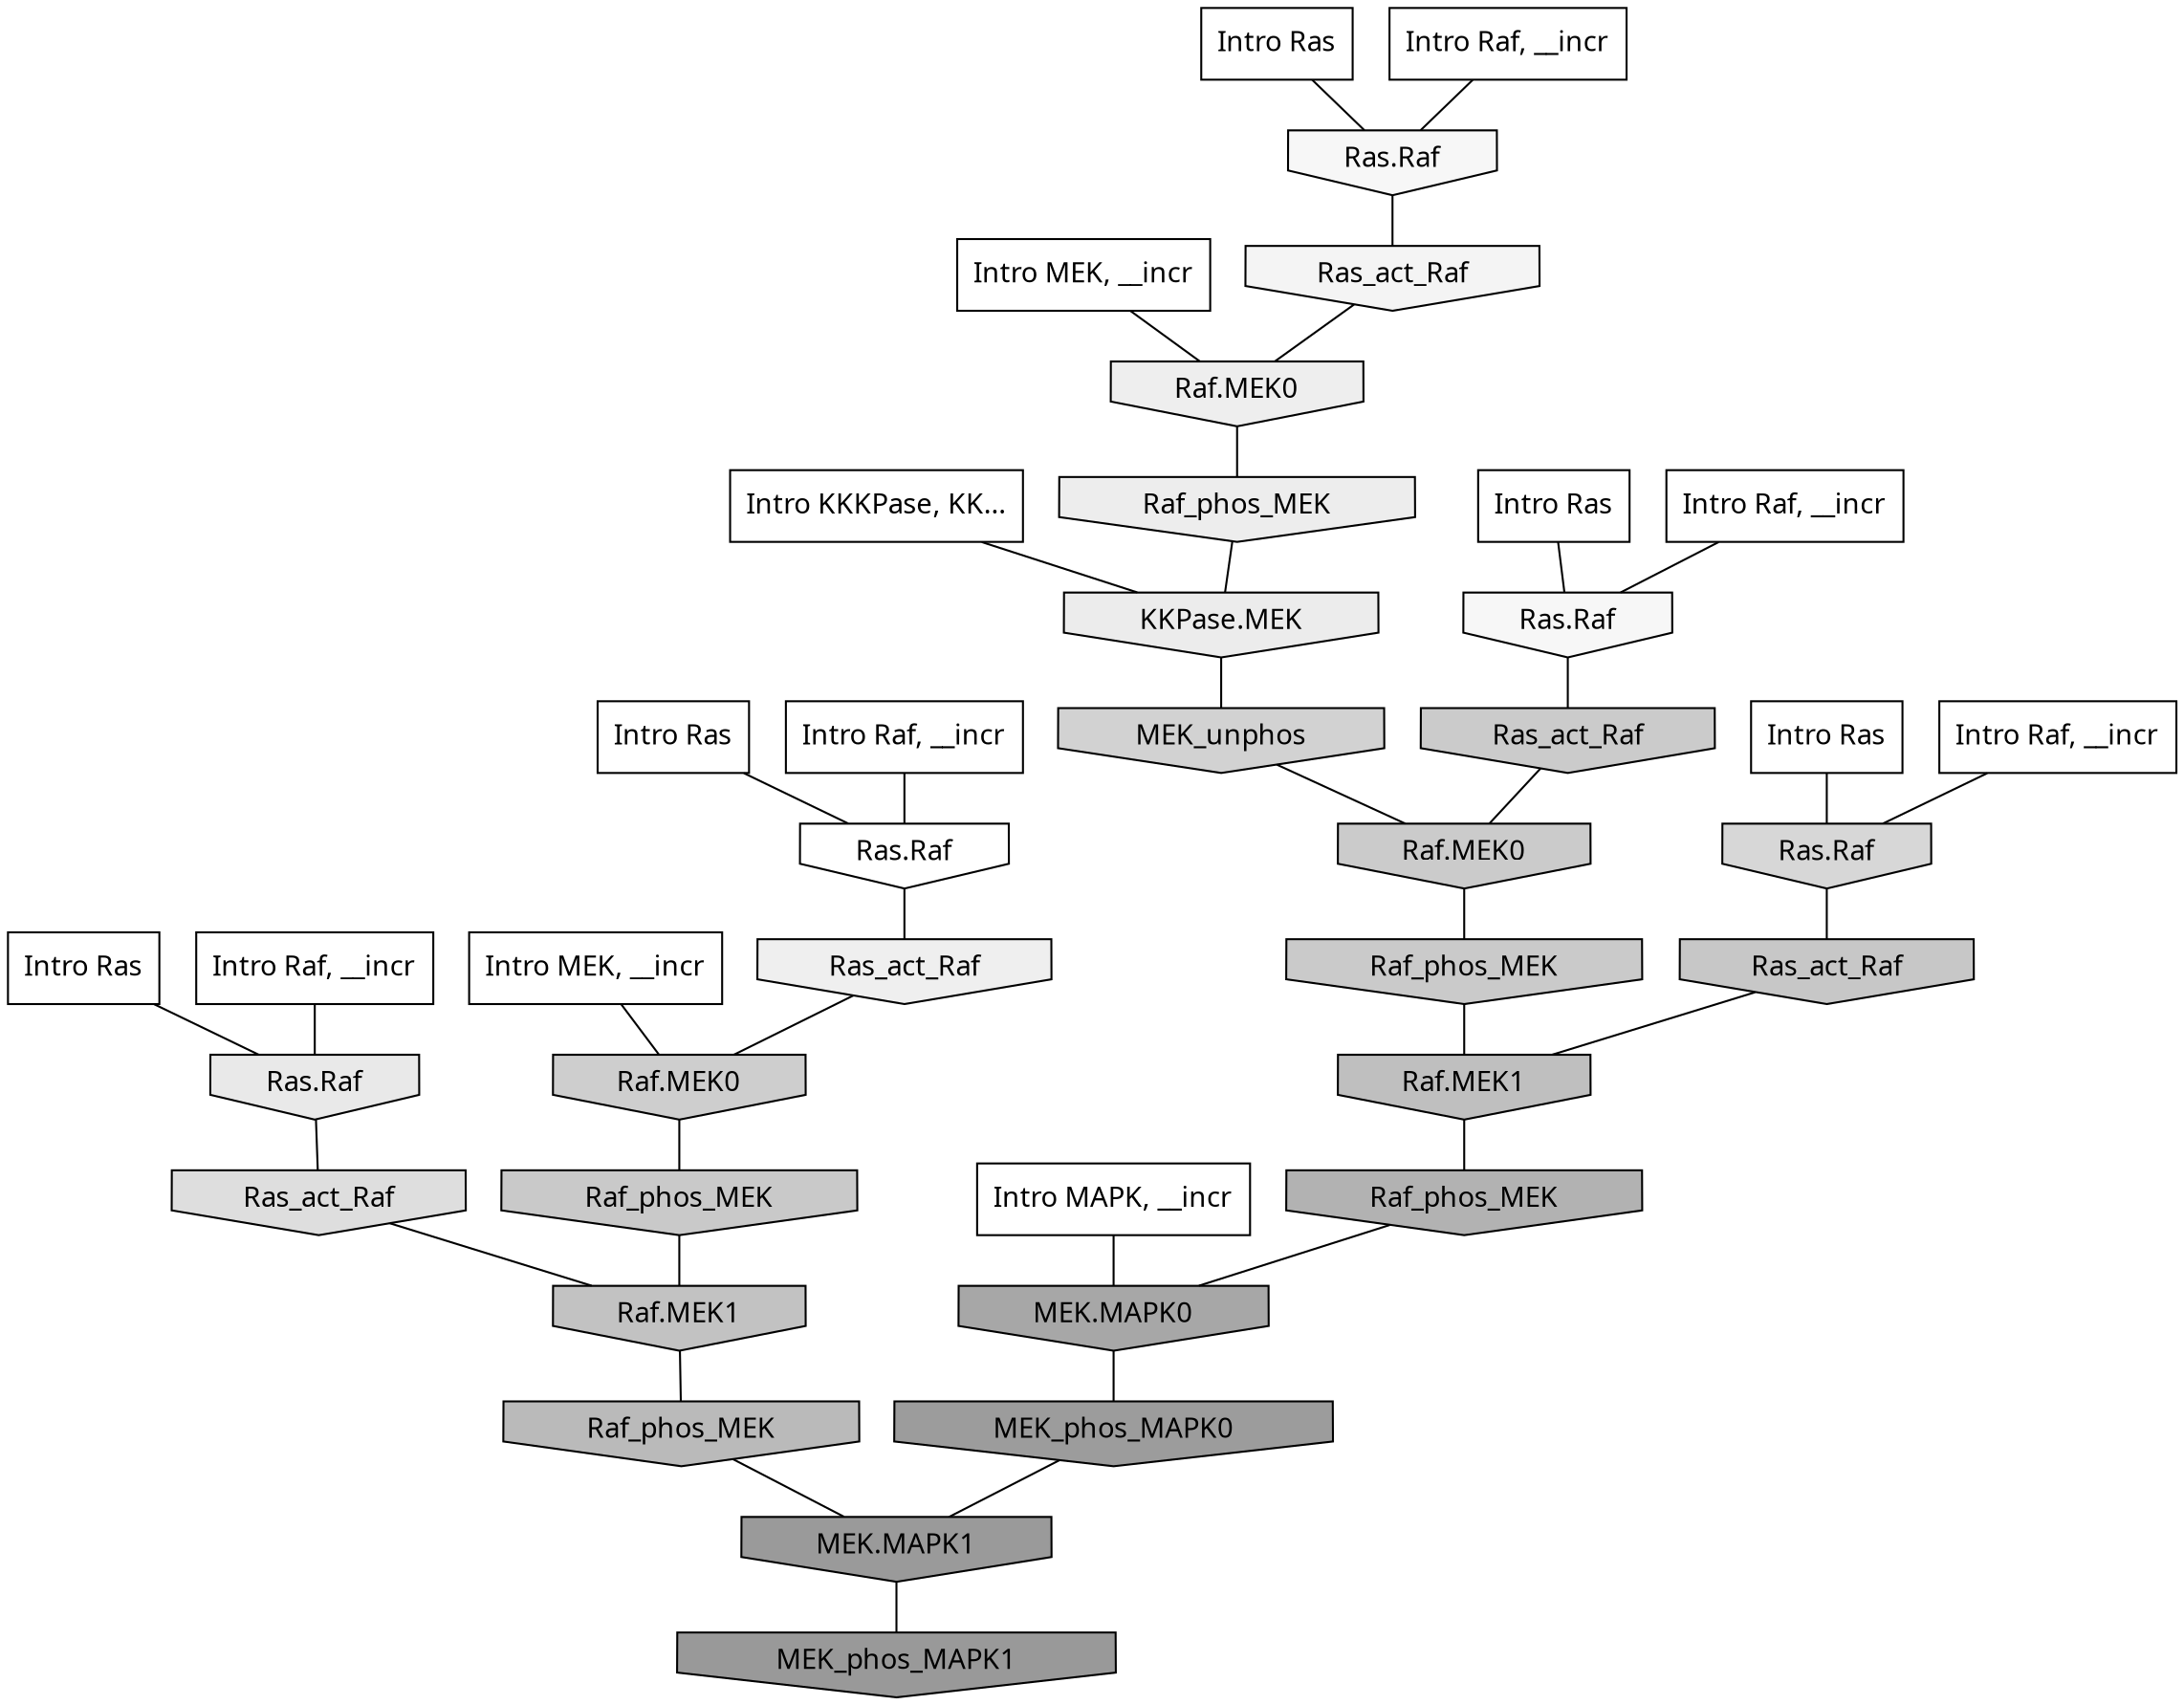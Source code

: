 digraph G{
  rankdir="TB";
  ranksep=0.30;
  node [fontname="CMU Serif"];
  edge [fontname="CMU Serif"];
  
  11 [label="Intro Ras", shape=rectangle, style=filled, fillcolor="0.000 0.000 1.000"]
  
  15 [label="Intro Ras", shape=rectangle, style=filled, fillcolor="0.000 0.000 1.000"]
  
  16 [label="Intro Ras", shape=rectangle, style=filled, fillcolor="0.000 0.000 1.000"]
  
  28 [label="Intro Ras", shape=rectangle, style=filled, fillcolor="0.000 0.000 1.000"]
  
  55 [label="Intro Ras", shape=rectangle, style=filled, fillcolor="0.000 0.000 1.000"]
  
  171 [label="Intro Raf, __incr", shape=rectangle, style=filled, fillcolor="0.000 0.000 1.000"]
  
  315 [label="Intro Raf, __incr", shape=rectangle, style=filled, fillcolor="0.000 0.000 1.000"]
  
  612 [label="Intro Raf, __incr", shape=rectangle, style=filled, fillcolor="0.000 0.000 1.000"]
  
  798 [label="Intro Raf, __incr", shape=rectangle, style=filled, fillcolor="0.000 0.000 1.000"]
  
  1038 [label="Intro Raf, __incr", shape=rectangle, style=filled, fillcolor="0.000 0.000 1.000"]
  
  1771 [label="Intro MEK, __incr", shape=rectangle, style=filled, fillcolor="0.000 0.000 1.000"]
  
  2062 [label="Intro MEK, __incr", shape=rectangle, style=filled, fillcolor="0.000 0.000 1.000"]
  
  2163 [label="Intro MAPK, __incr", shape=rectangle, style=filled, fillcolor="0.000 0.000 1.000"]
  
  3180 [label="Intro KKKPase, KK...", shape=rectangle, style=filled, fillcolor="0.000 0.000 1.000"]
  
  3205 [label="Ras.Raf", shape=invhouse, style=filled, fillcolor="0.000 0.000 1.000"]
  
  3511 [label="Ras.Raf", shape=invhouse, style=filled, fillcolor="0.000 0.000 0.967"]
  
  3530 [label="Ras.Raf", shape=invhouse, style=filled, fillcolor="0.000 0.000 0.965"]
  
  3631 [label="Ras_act_Raf", shape=invhouse, style=filled, fillcolor="0.000 0.000 0.954"]
  
  3805 [label="Ras_act_Raf", shape=invhouse, style=filled, fillcolor="0.000 0.000 0.937"]
  
  3917 [label="Raf.MEK0", shape=invhouse, style=filled, fillcolor="0.000 0.000 0.930"]
  
  3995 [label="Raf_phos_MEK", shape=invhouse, style=filled, fillcolor="0.000 0.000 0.926"]
  
  4016 [label="KKPase.MEK", shape=invhouse, style=filled, fillcolor="0.000 0.000 0.925"]
  
  4185 [label="Ras.Raf", shape=invhouse, style=filled, fillcolor="0.000 0.000 0.912"]
  
  4825 [label="Ras_act_Raf", shape=invhouse, style=filled, fillcolor="0.000 0.000 0.871"]
  
  5297 [label="Ras.Raf", shape=invhouse, style=filled, fillcolor="0.000 0.000 0.842"]
  
  5630 [label="MEK_unphos", shape=invhouse, style=filled, fillcolor="0.000 0.000 0.822"]
  
  5909 [label="Raf.MEK0", shape=invhouse, style=filled, fillcolor="0.000 0.000 0.808"]
  
  6119 [label="Ras_act_Raf", shape=invhouse, style=filled, fillcolor="0.000 0.000 0.796"]
  
  6163 [label="Raf.MEK0", shape=invhouse, style=filled, fillcolor="0.000 0.000 0.794"]
  
  6263 [label="Raf_phos_MEK", shape=invhouse, style=filled, fillcolor="0.000 0.000 0.790"]
  
  6320 [label="Raf_phos_MEK", shape=invhouse, style=filled, fillcolor="0.000 0.000 0.787"]
  
  6512 [label="Ras_act_Raf", shape=invhouse, style=filled, fillcolor="0.000 0.000 0.779"]
  
  7090 [label="Raf.MEK1", shape=invhouse, style=filled, fillcolor="0.000 0.000 0.758"]
  
  7393 [label="Raf.MEK1", shape=invhouse, style=filled, fillcolor="0.000 0.000 0.748"]
  
  8003 [label="Raf_phos_MEK", shape=invhouse, style=filled, fillcolor="0.000 0.000 0.729"]
  
  9056 [label="Raf_phos_MEK", shape=invhouse, style=filled, fillcolor="0.000 0.000 0.697"]
  
  11046 [label="MEK.MAPK0", shape=invhouse, style=filled, fillcolor="0.000 0.000 0.654"]
  
  13650 [label="MEK_phos_MAPK0", shape=invhouse, style=filled, fillcolor="0.000 0.000 0.610"]
  
  14081 [label="MEK.MAPK1", shape=invhouse, style=filled, fillcolor="0.000 0.000 0.604"]
  
  14426 [label="MEK_phos_MAPK1", shape=invhouse, style=filled, fillcolor="0.000 0.000 0.600"]
  
  
  14081 -> 14426 [dir=none, color="0.000 0.000 0.000"] 
  13650 -> 14081 [dir=none, color="0.000 0.000 0.000"] 
  11046 -> 13650 [dir=none, color="0.000 0.000 0.000"] 
  9056 -> 11046 [dir=none, color="0.000 0.000 0.000"] 
  8003 -> 14081 [dir=none, color="0.000 0.000 0.000"] 
  7393 -> 9056 [dir=none, color="0.000 0.000 0.000"] 
  7090 -> 8003 [dir=none, color="0.000 0.000 0.000"] 
  6512 -> 7393 [dir=none, color="0.000 0.000 0.000"] 
  6320 -> 7090 [dir=none, color="0.000 0.000 0.000"] 
  6263 -> 7393 [dir=none, color="0.000 0.000 0.000"] 
  6163 -> 6263 [dir=none, color="0.000 0.000 0.000"] 
  6119 -> 6163 [dir=none, color="0.000 0.000 0.000"] 
  5909 -> 6320 [dir=none, color="0.000 0.000 0.000"] 
  5630 -> 6163 [dir=none, color="0.000 0.000 0.000"] 
  5297 -> 6512 [dir=none, color="0.000 0.000 0.000"] 
  4825 -> 7090 [dir=none, color="0.000 0.000 0.000"] 
  4185 -> 4825 [dir=none, color="0.000 0.000 0.000"] 
  4016 -> 5630 [dir=none, color="0.000 0.000 0.000"] 
  3995 -> 4016 [dir=none, color="0.000 0.000 0.000"] 
  3917 -> 3995 [dir=none, color="0.000 0.000 0.000"] 
  3805 -> 5909 [dir=none, color="0.000 0.000 0.000"] 
  3631 -> 3917 [dir=none, color="0.000 0.000 0.000"] 
  3530 -> 6119 [dir=none, color="0.000 0.000 0.000"] 
  3511 -> 3631 [dir=none, color="0.000 0.000 0.000"] 
  3205 -> 3805 [dir=none, color="0.000 0.000 0.000"] 
  3180 -> 4016 [dir=none, color="0.000 0.000 0.000"] 
  2163 -> 11046 [dir=none, color="0.000 0.000 0.000"] 
  2062 -> 5909 [dir=none, color="0.000 0.000 0.000"] 
  1771 -> 3917 [dir=none, color="0.000 0.000 0.000"] 
  1038 -> 4185 [dir=none, color="0.000 0.000 0.000"] 
  798 -> 5297 [dir=none, color="0.000 0.000 0.000"] 
  612 -> 3205 [dir=none, color="0.000 0.000 0.000"] 
  315 -> 3511 [dir=none, color="0.000 0.000 0.000"] 
  171 -> 3530 [dir=none, color="0.000 0.000 0.000"] 
  55 -> 3205 [dir=none, color="0.000 0.000 0.000"] 
  28 -> 3511 [dir=none, color="0.000 0.000 0.000"] 
  16 -> 3530 [dir=none, color="0.000 0.000 0.000"] 
  15 -> 5297 [dir=none, color="0.000 0.000 0.000"] 
  11 -> 4185 [dir=none, color="0.000 0.000 0.000"] 
  
  }
